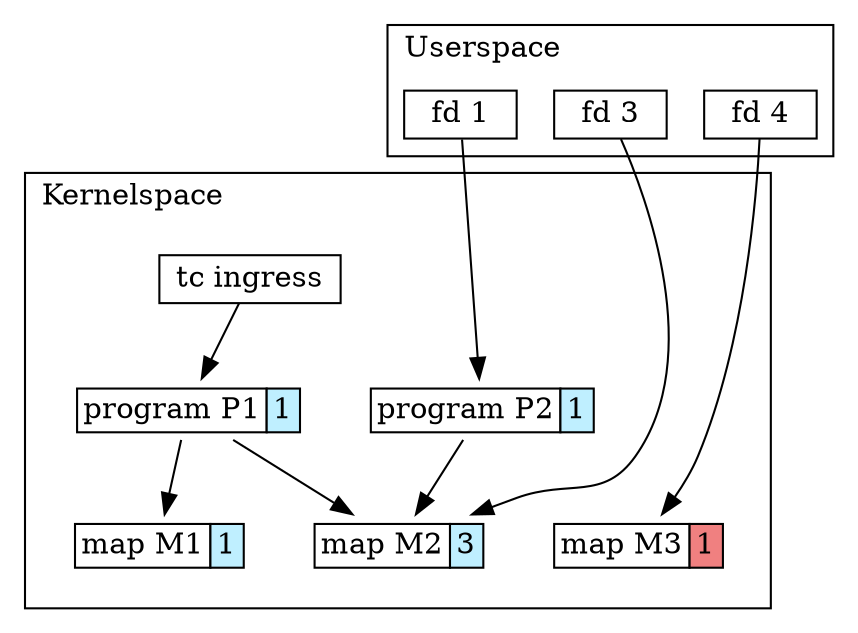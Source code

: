 digraph F {
  node [shape = record, height = .1]

  subgraph cluster_A {
    label = "Kernelspace"
    labeljust = l

    subgraph cluster_AA {
      label = ""
      pencolor = transparent

      "tc ingress"
    }

    subgraph cluster_AB {
      label = ""
      pencolor = transparent
      node [ shape = plaintext ]

      p1 [
        label=<
          <table cellpadding="2" cellborder="1" cellspacing="0" border="0">
          <tr>
          <td>program P1</td>
          <td bgcolor="lightblue1">1</td>
          </tr>
          </table>
        >
      ]
      p2 [
        label=<
          <table cellpadding="2" cellborder="1" cellspacing="0" border="0">
          <tr>
          <td>program P2</td>
          <td bgcolor="lightblue1">1</td>
          </tr>
          </table>
        >
      ]
    }

    subgraph cluster_AC {
      label = ""
      pencolor = transparent
      node [ shape = plaintext ]

      m1 [
        label=<
          <table cellpadding="2" cellborder="1" cellspacing="0" border="0">
          <tr>
          <td>map M1</td>
          <td bgcolor="lightblue1">1</td>
          </tr>
          </table>
        >
      ]
      m2 [
        label=<
          <table cellpadding="2" cellborder="1" cellspacing="0" border="0">
          <tr>
          <td>map M2</td>
          <td bgcolor="lightblue1">3</td>
          </tr>
          </table>
        >
      ]
      m3 [
        label=<
          <table cellpadding="2" cellborder="1" cellspacing="0" border="0">
          <tr>
          <td>map M3</td>
          <td bgcolor="lightcoral">1</td>
          </tr>
          </table>
        >
      ]
    }

    "tc ingress" -> p1
    p1 -> m1
    p1 -> m2
    p2 -> m2
  }

  subgraph cluster_B {
    label = "Userspace"
    labeljust = l

    fd1 [ label = "fd 1" ]
    fd3 [ label = "fd 3" ]
    fd4 [ label = "fd 4" ]

  }

  fd1 -> p2
  fd3 -> m2
  fd4 -> m3

  // Force top down layout
  fd1 -> "tc ingress" [style=invis]
}
